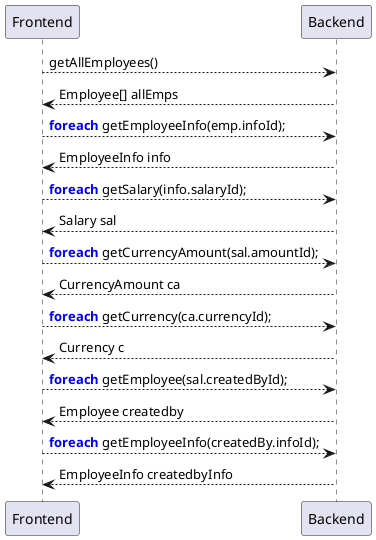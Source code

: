 @startuml
Frontend --> Backend: getAllEmployees()
Frontend <-- Backend: Employee[] allEmps
Frontend --> Backend: <font color=blue><b>foreach</b></font> getEmployeeInfo(emp.infoId);
Frontend <-- Backend: EmployeeInfo info
Frontend --> Backend: <font color=blue><b>foreach</b></font> getSalary(info.salaryId);
Frontend <-- Backend: Salary sal
Frontend --> Backend: <font color=blue><b>foreach</b></font> getCurrencyAmount(sal.amountId);
Frontend <-- Backend: CurrencyAmount ca
Frontend --> Backend: <font color=blue><b>foreach</b></font> getCurrency(ca.currencyId);
Frontend <-- Backend: Currency c
Frontend --> Backend: <font color=blue><b>foreach</b></font> getEmployee(sal.createdById);
Frontend <-- Backend: Employee createdby
Frontend --> Backend: <font color=blue><b>foreach</b></font> getEmployeeInfo(createdBy.infoId);
Frontend <-- Backend: EmployeeInfo createdbyInfo
@enduml
